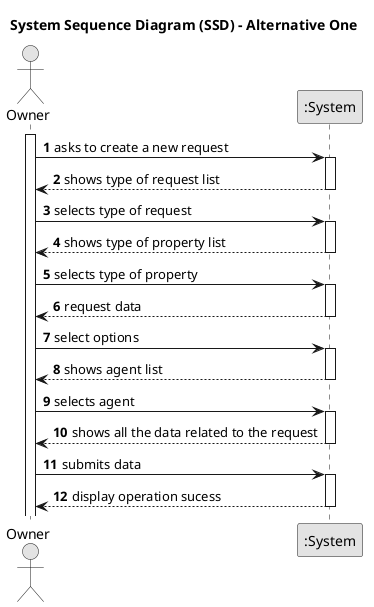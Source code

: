 @startuml
skinparam monochrome true
skinparam packageStyle rectangle
skinparam shadowing false

title System Sequence Diagram (SSD) - Alternative One

autonumber

actor "Owner" as Employee
participant ":System" as System

activate Employee

    Employee -> System : asks to create a new request
    activate System

        System --> Employee : shows type of request list
    deactivate System

    Employee -> System : selects type of request
    activate System

        System --> Employee : shows type of property list

    deactivate System

    Employee -> System : selects type of property
    activate System

        System --> Employee : request data
    deactivate System

    Employee -> System :select options


     activate System

        System --> Employee : shows agent list
    deactivate System

    Employee -> System :  selects agent

     activate System

        System --> Employee : shows all the data related to the request
     deactivate System

     Employee -> System : submits data

     activate System

            System --> Employee : display operation sucess
     deactivate System


@enduml